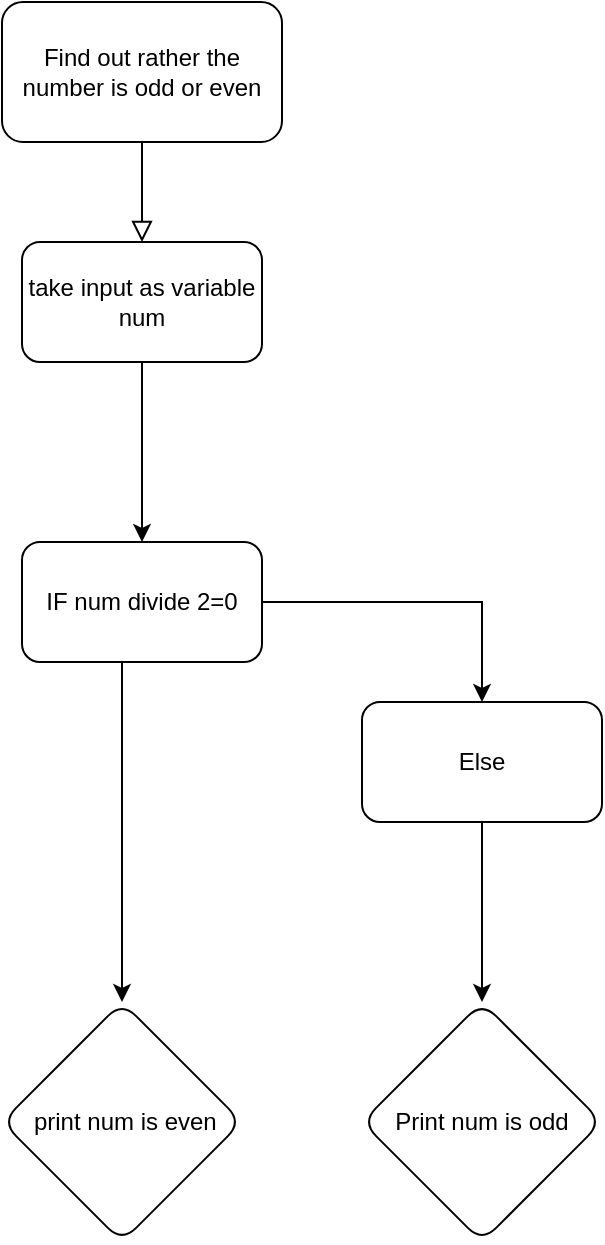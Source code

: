 <mxfile version="24.8.0">
  <diagram id="C5RBs43oDa-KdzZeNtuy" name="Page-1">
    <mxGraphModel dx="1426" dy="781" grid="1" gridSize="10" guides="1" tooltips="1" connect="1" arrows="1" fold="1" page="1" pageScale="1" pageWidth="827" pageHeight="1169" math="0" shadow="0">
      <root>
        <mxCell id="WIyWlLk6GJQsqaUBKTNV-0" />
        <mxCell id="WIyWlLk6GJQsqaUBKTNV-1" parent="WIyWlLk6GJQsqaUBKTNV-0" />
        <mxCell id="WIyWlLk6GJQsqaUBKTNV-2" value="" style="rounded=0;html=1;jettySize=auto;orthogonalLoop=1;fontSize=11;endArrow=block;endFill=0;endSize=8;strokeWidth=1;shadow=0;labelBackgroundColor=none;edgeStyle=orthogonalEdgeStyle;" parent="WIyWlLk6GJQsqaUBKTNV-1" source="WIyWlLk6GJQsqaUBKTNV-3" target="qyAYsCkqEugE3rwFkttF-0" edge="1">
          <mxGeometry relative="1" as="geometry">
            <mxPoint x="220" y="170" as="targetPoint" />
          </mxGeometry>
        </mxCell>
        <mxCell id="WIyWlLk6GJQsqaUBKTNV-3" value="Find out rather the number is odd or even" style="rounded=1;whiteSpace=wrap;html=1;fontSize=12;glass=0;strokeWidth=1;shadow=0;" parent="WIyWlLk6GJQsqaUBKTNV-1" vertex="1">
          <mxGeometry x="160" y="80" width="140" height="70" as="geometry" />
        </mxCell>
        <mxCell id="qyAYsCkqEugE3rwFkttF-8" value="" style="edgeStyle=orthogonalEdgeStyle;rounded=0;orthogonalLoop=1;jettySize=auto;html=1;exitX=0.5;exitY=1;exitDx=0;exitDy=0;" edge="1" parent="WIyWlLk6GJQsqaUBKTNV-1" source="qyAYsCkqEugE3rwFkttF-0" target="qyAYsCkqEugE3rwFkttF-7">
          <mxGeometry relative="1" as="geometry">
            <mxPoint x="310" y="290" as="sourcePoint" />
          </mxGeometry>
        </mxCell>
        <mxCell id="qyAYsCkqEugE3rwFkttF-0" value="take input as variable num" style="rounded=1;whiteSpace=wrap;html=1;" vertex="1" parent="WIyWlLk6GJQsqaUBKTNV-1">
          <mxGeometry x="170" y="200" width="120" height="60" as="geometry" />
        </mxCell>
        <mxCell id="qyAYsCkqEugE3rwFkttF-10" value="" style="edgeStyle=orthogonalEdgeStyle;rounded=0;orthogonalLoop=1;jettySize=auto;html=1;" edge="1" parent="WIyWlLk6GJQsqaUBKTNV-1" source="qyAYsCkqEugE3rwFkttF-7" target="qyAYsCkqEugE3rwFkttF-9">
          <mxGeometry relative="1" as="geometry">
            <Array as="points">
              <mxPoint x="220" y="540" />
              <mxPoint x="220" y="540" />
            </Array>
          </mxGeometry>
        </mxCell>
        <mxCell id="qyAYsCkqEugE3rwFkttF-13" value="" style="edgeStyle=orthogonalEdgeStyle;rounded=0;orthogonalLoop=1;jettySize=auto;html=1;" edge="1" parent="WIyWlLk6GJQsqaUBKTNV-1" source="qyAYsCkqEugE3rwFkttF-7" target="qyAYsCkqEugE3rwFkttF-11">
          <mxGeometry relative="1" as="geometry" />
        </mxCell>
        <mxCell id="qyAYsCkqEugE3rwFkttF-7" value="IF num divide 2=0" style="whiteSpace=wrap;html=1;rounded=1;" vertex="1" parent="WIyWlLk6GJQsqaUBKTNV-1">
          <mxGeometry x="170" y="350" width="120" height="60" as="geometry" />
        </mxCell>
        <mxCell id="qyAYsCkqEugE3rwFkttF-9" value="&amp;nbsp;print num is even" style="rhombus;whiteSpace=wrap;html=1;rounded=1;" vertex="1" parent="WIyWlLk6GJQsqaUBKTNV-1">
          <mxGeometry x="160" y="580" width="120" height="120" as="geometry" />
        </mxCell>
        <mxCell id="qyAYsCkqEugE3rwFkttF-15" value="" style="edgeStyle=orthogonalEdgeStyle;rounded=0;orthogonalLoop=1;jettySize=auto;html=1;" edge="1" parent="WIyWlLk6GJQsqaUBKTNV-1" source="qyAYsCkqEugE3rwFkttF-11" target="qyAYsCkqEugE3rwFkttF-14">
          <mxGeometry relative="1" as="geometry" />
        </mxCell>
        <mxCell id="qyAYsCkqEugE3rwFkttF-11" value="Else" style="whiteSpace=wrap;html=1;rounded=1;" vertex="1" parent="WIyWlLk6GJQsqaUBKTNV-1">
          <mxGeometry x="340" y="430" width="120" height="60" as="geometry" />
        </mxCell>
        <mxCell id="qyAYsCkqEugE3rwFkttF-14" value="Print num is odd" style="rhombus;whiteSpace=wrap;html=1;rounded=1;" vertex="1" parent="WIyWlLk6GJQsqaUBKTNV-1">
          <mxGeometry x="340" y="580" width="120" height="120" as="geometry" />
        </mxCell>
      </root>
    </mxGraphModel>
  </diagram>
</mxfile>
